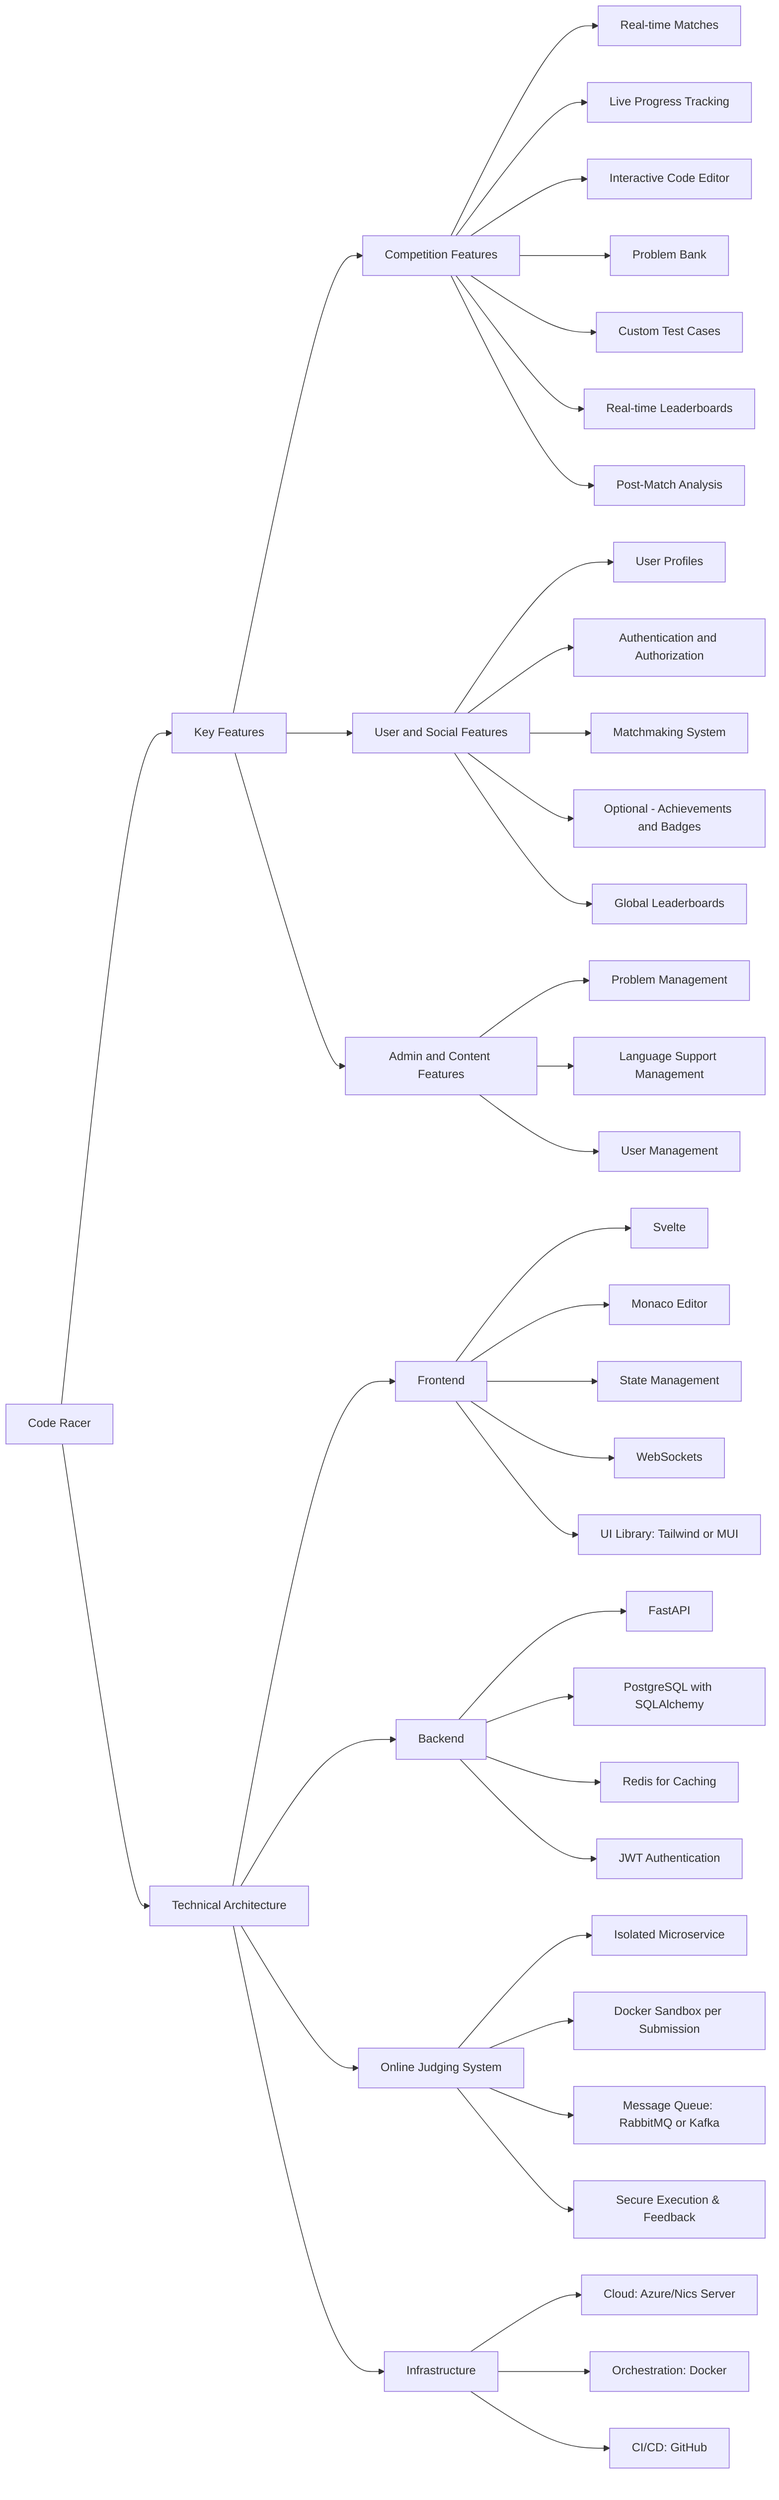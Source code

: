 graph LR
    A[Code Racer]

    A --> E[Key Features]

    E --> E1[Competition Features]
    E1 --> E1a[Real-time Matches]
    E1 --> E1b[Live Progress Tracking]
    E1 --> E1c[Interactive Code Editor]
    E1 --> E1d[Problem Bank]
    E1 --> E1e[Custom Test Cases]
    E1 --> E1f[Real-time Leaderboards]
    E1 --> E1g[Post-Match Analysis]

    E --> E2[User and Social Features]
    E2 --> E2a[User Profiles]
    E2 --> E2b[Authentication and Authorization]
    E2 --> E2c[Matchmaking System]
    E2 --> E2f[Optional - Achievements and Badges]
    E2 --> E2g[Global Leaderboards]

    E --> E3[Admin and Content Features]
    E3 --> E3a[Problem Management]
    E3 --> E3b[Language Support Management]
    E3 --> E3c[User Management]

    A --> F[Technical Architecture]

    F --> F1[Frontend]
    F1 --> F1a[Svelte]
    F1 --> F1b[Monaco Editor]
    F1 --> F1c[State Management]
    F1 --> F1d[WebSockets]
    F1 --> F1e[UI Library: Tailwind or MUI]

    F --> F2[Backend]
    F2 --> F2a[FastAPI]
    F2 --> F2b[PostgreSQL with SQLAlchemy]
    F2 --> F2c[Redis for Caching]
    F2 --> F2d[JWT Authentication]

    F --> F3[Online Judging System]
    F3 --> F3a[Isolated Microservice]
    F3 --> F3b[Docker Sandbox per Submission]
    F3 --> F3c[Message Queue: RabbitMQ or Kafka]
    F3 --> F3d[Secure Execution & Feedback]

    F --> F4[Infrastructure]
    F4 --> F4a[Cloud: Azure/Nics Server]
    F4 --> F4b[Orchestration: Docker]
    F4 --> F4c[CI/CD: GitHub]